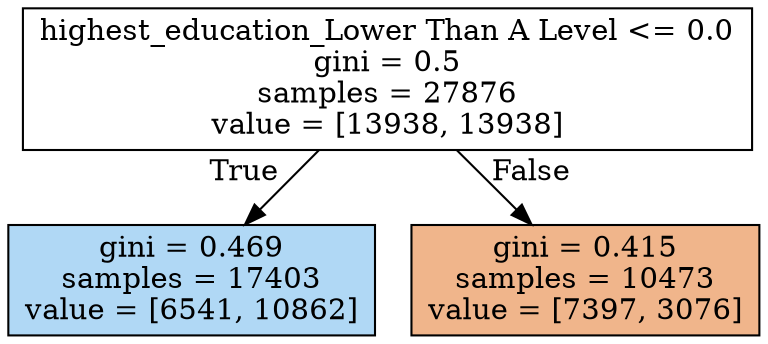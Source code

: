 digraph Tree {
node [shape=box, style="filled", color="black"] ;
0 [label="highest_education_Lower Than A Level <= 0.0\ngini = 0.5\nsamples = 27876\nvalue = [13938, 13938]", fillcolor="#e5813900"] ;
1 [label="gini = 0.469\nsamples = 17403\nvalue = [6541, 10862]", fillcolor="#399de565"] ;
0 -> 1 [labeldistance=2.5, labelangle=45, headlabel="True"] ;
2 [label="gini = 0.415\nsamples = 10473\nvalue = [7397, 3076]", fillcolor="#e5813995"] ;
0 -> 2 [labeldistance=2.5, labelangle=-45, headlabel="False"] ;
}
